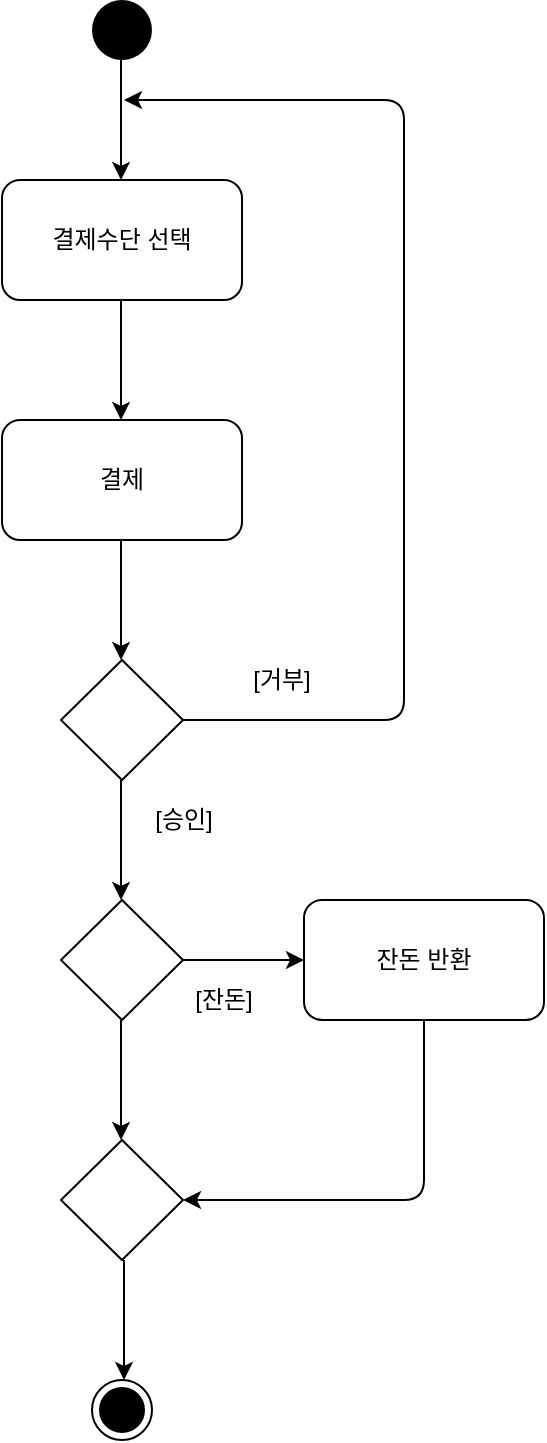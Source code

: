 <mxfile version="13.9.7" type="device"><diagram id="I5rOKLDulZHCpnhm8ujL" name="Page-1"><mxGraphModel dx="1673" dy="896" grid="1" gridSize="10" guides="1" tooltips="1" connect="1" arrows="1" fold="1" page="1" pageScale="1" pageWidth="827" pageHeight="1169" math="0" shadow="0"><root><mxCell id="0"/><mxCell id="1" parent="0"/><mxCell id="PuVu6NG7NU4pwUDtO6sR-1" value="" style="ellipse;fillColor=#000000;strokeColor=none;" vertex="1" parent="1"><mxGeometry x="384" y="30" width="30" height="30" as="geometry"/></mxCell><mxCell id="PuVu6NG7NU4pwUDtO6sR-2" value="" style="endArrow=classic;html=1;" edge="1" parent="1"><mxGeometry width="50" height="50" relative="1" as="geometry"><mxPoint x="398.5" y="60" as="sourcePoint"/><mxPoint x="398.5" y="120" as="targetPoint"/></mxGeometry></mxCell><mxCell id="PuVu6NG7NU4pwUDtO6sR-3" value="결제수단 선택" style="rounded=1;whiteSpace=wrap;html=1;" vertex="1" parent="1"><mxGeometry x="339" y="120" width="120" height="60" as="geometry"/></mxCell><mxCell id="PuVu6NG7NU4pwUDtO6sR-6" value="" style="endArrow=classic;html=1;" edge="1" parent="1"><mxGeometry width="50" height="50" relative="1" as="geometry"><mxPoint x="398.5" y="180" as="sourcePoint"/><mxPoint x="398.5" y="240" as="targetPoint"/></mxGeometry></mxCell><mxCell id="PuVu6NG7NU4pwUDtO6sR-7" value="결제" style="rounded=1;whiteSpace=wrap;html=1;" vertex="1" parent="1"><mxGeometry x="339" y="240" width="120" height="60" as="geometry"/></mxCell><mxCell id="PuVu6NG7NU4pwUDtO6sR-8" value="" style="endArrow=classic;html=1;" edge="1" parent="1"><mxGeometry width="50" height="50" relative="1" as="geometry"><mxPoint x="398.5" y="300" as="sourcePoint"/><mxPoint x="398.5" y="360" as="targetPoint"/></mxGeometry></mxCell><mxCell id="PuVu6NG7NU4pwUDtO6sR-9" value="" style="rhombus;whiteSpace=wrap;html=1;" vertex="1" parent="1"><mxGeometry x="368.5" y="360" width="61" height="60" as="geometry"/></mxCell><mxCell id="PuVu6NG7NU4pwUDtO6sR-10" value="" style="endArrow=classic;html=1;" edge="1" parent="1"><mxGeometry width="50" height="50" relative="1" as="geometry"><mxPoint x="429.5" y="390" as="sourcePoint"/><mxPoint x="400" y="80" as="targetPoint"/><Array as="points"><mxPoint x="540" y="390"/><mxPoint x="540" y="80"/></Array></mxGeometry></mxCell><mxCell id="PuVu6NG7NU4pwUDtO6sR-11" value="" style="endArrow=classic;html=1;" edge="1" parent="1"><mxGeometry width="50" height="50" relative="1" as="geometry"><mxPoint x="398.5" y="420" as="sourcePoint"/><mxPoint x="398.5" y="480" as="targetPoint"/></mxGeometry></mxCell><mxCell id="PuVu6NG7NU4pwUDtO6sR-12" value="" style="rhombus;whiteSpace=wrap;html=1;" vertex="1" parent="1"><mxGeometry x="368.5" y="480" width="61" height="60" as="geometry"/></mxCell><mxCell id="PuVu6NG7NU4pwUDtO6sR-13" value="" style="endArrow=classic;html=1;" edge="1" parent="1"><mxGeometry width="50" height="50" relative="1" as="geometry"><mxPoint x="398.5" y="540" as="sourcePoint"/><mxPoint x="398.5" y="600" as="targetPoint"/></mxGeometry></mxCell><mxCell id="PuVu6NG7NU4pwUDtO6sR-14" value="" style="endArrow=classic;html=1;" edge="1" parent="1"><mxGeometry width="50" height="50" relative="1" as="geometry"><mxPoint x="429.5" y="510" as="sourcePoint"/><mxPoint x="490" y="510" as="targetPoint"/></mxGeometry></mxCell><mxCell id="PuVu6NG7NU4pwUDtO6sR-15" value="잔돈 반환" style="rounded=1;whiteSpace=wrap;html=1;" vertex="1" parent="1"><mxGeometry x="490" y="480" width="120" height="60" as="geometry"/></mxCell><mxCell id="PuVu6NG7NU4pwUDtO6sR-16" value="" style="rhombus;whiteSpace=wrap;html=1;" vertex="1" parent="1"><mxGeometry x="368.5" y="600" width="61" height="60" as="geometry"/></mxCell><mxCell id="PuVu6NG7NU4pwUDtO6sR-17" value="" style="endArrow=classic;html=1;entryX=1;entryY=0.5;entryDx=0;entryDy=0;" edge="1" parent="1" target="PuVu6NG7NU4pwUDtO6sR-16"><mxGeometry width="50" height="50" relative="1" as="geometry"><mxPoint x="550" y="540" as="sourcePoint"/><mxPoint x="600" y="490" as="targetPoint"/><Array as="points"><mxPoint x="550" y="630"/></Array></mxGeometry></mxCell><mxCell id="PuVu6NG7NU4pwUDtO6sR-18" value="" style="endArrow=classic;html=1;" edge="1" parent="1"><mxGeometry width="50" height="50" relative="1" as="geometry"><mxPoint x="400" y="660" as="sourcePoint"/><mxPoint x="400" y="720" as="targetPoint"/></mxGeometry></mxCell><mxCell id="PuVu6NG7NU4pwUDtO6sR-19" value="" style="ellipse;html=1;shape=endState;fillColor=#000000;strokeColor=#000000;" vertex="1" parent="1"><mxGeometry x="384" y="720" width="30" height="30" as="geometry"/></mxCell><mxCell id="PuVu6NG7NU4pwUDtO6sR-21" value="[거부]" style="text;html=1;strokeColor=none;fillColor=none;align=center;verticalAlign=middle;whiteSpace=wrap;rounded=0;" vertex="1" parent="1"><mxGeometry x="459" y="360" width="40" height="20" as="geometry"/></mxCell><mxCell id="PuVu6NG7NU4pwUDtO6sR-22" value="[승인]" style="text;html=1;strokeColor=none;fillColor=none;align=center;verticalAlign=middle;whiteSpace=wrap;rounded=0;" vertex="1" parent="1"><mxGeometry x="410" y="430" width="40" height="20" as="geometry"/></mxCell><mxCell id="PuVu6NG7NU4pwUDtO6sR-24" value="[잔돈]" style="text;html=1;strokeColor=none;fillColor=none;align=center;verticalAlign=middle;whiteSpace=wrap;rounded=0;" vertex="1" parent="1"><mxGeometry x="430" y="520" width="40" height="20" as="geometry"/></mxCell></root></mxGraphModel></diagram></mxfile>